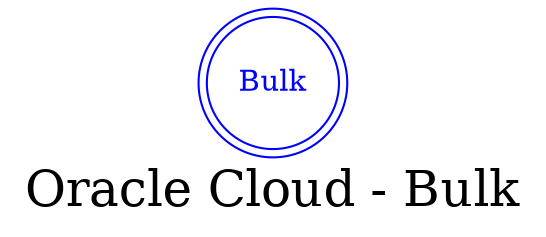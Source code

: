 digraph LexiconGraph {
graph[label="Oracle Cloud - Bulk", fontsize=24]
splines=true
"Bulk" [color=blue, fontcolor=blue, shape=doublecircle]
}
